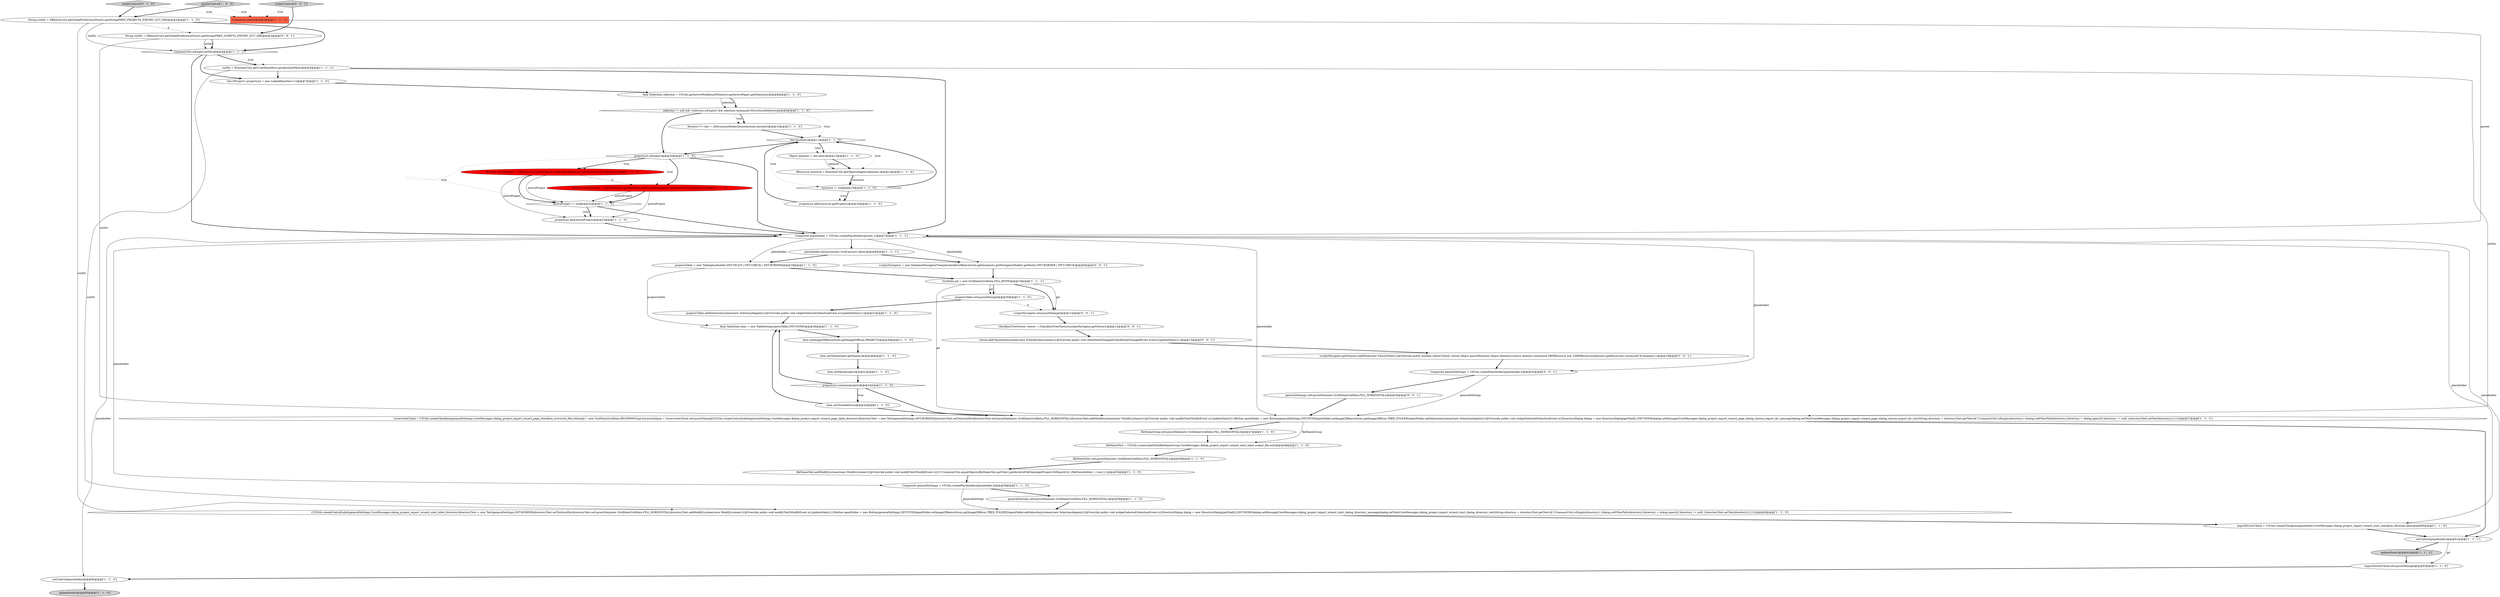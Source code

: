 digraph {
32 [style = filled, label = "generalSettings.setLayoutData(new GridData(GridData.FILL_HORIZONTAL))@@@59@@@['1', '1', '0']", fillcolor = white, shape = ellipse image = "AAA0AAABBB1BBB"];
5 [style = filled, label = "Composite generalSettings = UIUtils.createPlaceholder(placeholder,3)@@@58@@@['1', '1', '0']", fillcolor = white, shape = ellipse image = "AAA0AAABBB1BBB"];
42 [style = filled, label = "projectList.isEmpty()@@@20@@@['1', '1', '0']", fillcolor = white, shape = diamond image = "AAA0AAABBB1BBB"];
50 [style = filled, label = "viewer.addCheckStateListener(new ICheckStateListener(){@Override public void checkStateChanged(CheckStateChangedEvent event){updateState()}})@@@13@@@['0', '0', '1']", fillcolor = white, shape = ellipse image = "AAA0AAABBB3BBB"];
39 [style = filled, label = "String outDir = DBeaverCore.getGlobalPreferenceStore().getString(PREF_PROJECTS_EXPORT_OUT_DIR)@@@3@@@['1', '1', '0']", fillcolor = white, shape = ellipse image = "AAA0AAABBB1BBB"];
36 [style = filled, label = "fileNameText.addModifyListener(new ModifyListener(){@Override public void modifyText(ModifyEvent e){if (!CommonUtils.equalObjects(fileNameText.getText(),getArchiveFileName(getProjectsToExport()))) {fileNameEdited = true}}})@@@50@@@['1', '1', '0']", fillcolor = white, shape = ellipse image = "AAA0AAABBB1BBB"];
47 [style = filled, label = "generalSettings.setLayoutData(new GridData(GridData.FILL_HORIZONTAL))@@@26@@@['0', '0', '1']", fillcolor = white, shape = ellipse image = "AAA0AAABBB3BBB"];
7 [style = filled, label = "projectsTable = new Table(placeholder,SWT.MULTI | SWT.CHECK | SWT.BORDER)@@@28@@@['1', '1', '0']", fillcolor = white, shape = ellipse image = "AAA0AAABBB1BBB"];
11 [style = filled, label = "updateState()@@@95@@@['1', '1', '0']", fillcolor = lightgray, shape = ellipse image = "AAA0AAABBB1BBB"];
31 [style = filled, label = "IProject activeProject = DBeaverCore.getInstance().getProjectRegistry().getActiveProject()@@@21@@@['1', '0', '0']", fillcolor = red, shape = ellipse image = "AAA1AAABBB1BBB"];
4 [style = filled, label = "Composite parent@@@2@@@['1', '1', '1']", fillcolor = tomato, shape = box image = "AAA0AAABBB1BBB"];
41 [style = filled, label = "selection != null && !selection.isEmpty() && selection instanceof IStructuredSelection@@@9@@@['1', '1', '0']", fillcolor = white, shape = diamond image = "AAA0AAABBB1BBB"];
54 [style = filled, label = "String outDir = DBeaverCore.getGlobalPreferenceStore().getString(PREF_SCRIPTS_EXPORT_OUT_DIR)@@@3@@@['0', '0', '1']", fillcolor = white, shape = ellipse image = "AAA0AAABBB3BBB"];
12 [style = filled, label = "item.setText(project.getName())@@@40@@@['1', '1', '0']", fillcolor = white, shape = ellipse image = "AAA0AAABBB1BBB"];
51 [style = filled, label = "scriptsNavigator.getViewer().addFilter(new ViewerFilter(){@Override public boolean select(Viewer viewer,Object parentElement,Object element){return element instanceof DBNResource && ((DBNResource)element).getResource() instanceof IContainer}})@@@19@@@['0', '0', '1']", fillcolor = white, shape = ellipse image = "AAA0AAABBB3BBB"];
9 [style = filled, label = "resource != null@@@15@@@['1', '1', '0']", fillcolor = white, shape = diamond image = "AAA0AAABBB1BBB"];
34 [style = filled, label = "final ISelection selection = UIUtils.getActiveWorkbenchWindow().getActivePage().getSelection()@@@8@@@['1', '1', '0']", fillcolor = white, shape = ellipse image = "AAA0AAABBB1BBB"];
35 [style = filled, label = "activeProject != null@@@22@@@['1', '1', '0']", fillcolor = white, shape = diamond image = "AAA0AAABBB1BBB"];
13 [style = filled, label = "Object element = iter.next()@@@13@@@['1', '1', '0']", fillcolor = white, shape = ellipse image = "AAA0AAABBB1BBB"];
14 [style = filled, label = "{overwriteCheck = UIUtils.createCheckbox(generalSettings,CoreMessages.dialog_project_export_wizard_page_checkbox_overwrite_files,false)gd = new GridData(GridData.BEGINNING)gd.horizontalSpan = 3overwriteCheck.setLayoutData(gd)UIUtils.createControlLabel(generalSettings,CoreMessages.dialog_project_export_wizard_page_label_directory)directoryText = new Text(generalSettings,SWT.BORDER)directoryText.setText(outDir)directoryText.setLayoutData(new GridData(GridData.FILL_HORIZONTAL))directoryText.addModifyListener(new ModifyListener(){@Override public void modifyText(ModifyEvent e){updateState()}})Button openFolder = new Button(generalSettings,SWT.PUSH)openFolder.setImage(DBeaverIcons.getImage(DBIcon.TREE_FOLDER))openFolder.addSelectionListener(new SelectionAdapter(){@Override public void widgetSelected(SelectionEvent e){DirectoryDialog dialog = new DirectoryDialog(getShell(),SWT.NONE)dialog.setMessage(CoreMessages.dialog_project_export_wizard_page_dialog_choose_export_dir_message)dialog.setText(CoreMessages.dialog_project_export_wizard_page_dialog_choose_export_dir_text)String directory = directoryText.getText()if (!CommonUtils.isEmpty(directory)) {dialog.setFilterPath(directory)}directory = dialog.open()if (directory != null) {directoryText.setText(directory)}}})}@@@27@@@['1', '1', '1']", fillcolor = white, shape = ellipse image = "AAA0AAABBB1BBB"];
8 [style = filled, label = "item.setChecked(true)@@@43@@@['1', '1', '0']", fillcolor = white, shape = ellipse image = "AAA0AAABBB1BBB"];
22 [style = filled, label = "item.setImage(DBeaverIcons.getImage(DBIcon.PROJECT))@@@39@@@['1', '1', '0']", fillcolor = white, shape = ellipse image = "AAA0AAABBB1BBB"];
26 [style = filled, label = "Iterator<?> iter = ((IStructuredSelection)selection).iterator()@@@10@@@['1', '1', '0']", fillcolor = white, shape = ellipse image = "AAA0AAABBB1BBB"];
16 [style = filled, label = "fileNameText = UIUtils.createLabelText(fileNameGroup,CoreMessages.dialog_project_export_wizard_start_label_output_file,null)@@@48@@@['1', '1', '0']", fillcolor = white, shape = ellipse image = "AAA0AAABBB1BBB"];
53 [style = filled, label = "scriptsNavigator = new DatabaseNavigatorTree(placeholder,DBeaverCore.getInstance().getNavigatorModel().getRoot(),SWT.BORDER | SWT.CHECK)@@@9@@@['0', '0', '1']", fillcolor = white, shape = ellipse image = "AAA0AAABBB3BBB"];
37 [style = filled, label = "Composite placeholder = UIUtils.createPlaceholder(parent,1)@@@7@@@['1', '1', '1']", fillcolor = white, shape = ellipse image = "AAA0AAABBB1BBB"];
45 [style = filled, label = "IProject activeProject = DBWorkbench.getPlatform().getProjectManager().getActiveProject()@@@21@@@['0', '1', '0']", fillcolor = red, shape = ellipse image = "AAA1AAABBB2BBB"];
6 [style = filled, label = "IResource resource = RuntimeUtils.getObjectAdapter(element,)@@@14@@@['1', '1', '0']", fillcolor = white, shape = ellipse image = "AAA0AAABBB1BBB"];
44 [style = filled, label = "createControl['0', '1', '0']", fillcolor = lightgray, shape = diamond image = "AAA0AAABBB2BBB"];
3 [style = filled, label = "exportDriverCheck = UIUtils.createCheckbox(placeholder,CoreMessages.dialog_project_export_wizard_start_checkbox_libraries,false)@@@90@@@['1', '1', '0']", fillcolor = white, shape = ellipse image = "AAA0AAABBB1BBB"];
25 [style = filled, label = "projectsTable.addSelectionListener(new SelectionAdapter(){@Override public void widgetSelected(SelectionEvent e){updateState()}})@@@31@@@['1', '1', '0']", fillcolor = white, shape = ellipse image = "AAA0AAABBB1BBB"];
1 [style = filled, label = "GridData gd = new GridData(GridData.FILL_BOTH)@@@10@@@['1', '1', '1']", fillcolor = white, shape = ellipse image = "AAA0AAABBB1BBB"];
46 [style = filled, label = "Composite generalSettings = UIUtils.createPlaceholder(placeholder,3)@@@25@@@['0', '0', '1']", fillcolor = white, shape = ellipse image = "AAA0AAABBB3BBB"];
17 [style = filled, label = "{UIUtils.createControlLabel(generalSettings,CoreMessages.dialog_project_export_wizard_start_label_directory)directoryText = new Text(generalSettings,SWT.BORDER)directoryText.setText(outDir)directoryText.setLayoutData(new GridData(GridData.FILL_HORIZONTAL))directoryText.addModifyListener(new ModifyListener(){@Override public void modifyText(ModifyEvent e){updateState()}})Button openFolder = new Button(generalSettings,SWT.PUSH)openFolder.setImage(DBeaverIcons.getImage(DBIcon.TREE_FOLDER))openFolder.addSelectionListener(new SelectionAdapter(){@Override public void widgetSelected(SelectionEvent e){DirectoryDialog dialog = new DirectoryDialog(getShell(),SWT.NONE)dialog.setMessage(CoreMessages.dialog_project_export_wizard_start_dialog_directory_message)dialog.setText(CoreMessages.dialog_project_export_wizard_start_dialog_directory_text)String directory = directoryText.getText()if (!CommonUtils.isEmpty(directory)) {dialog.setFilterPath(directory)}directory = dialog.open()if (directory != null) {directoryText.setText(directory)}}})}@@@60@@@['1', '1', '0']", fillcolor = white, shape = ellipse image = "AAA0AAABBB1BBB"];
27 [style = filled, label = "exportDriverCheck.setLayoutData(gd)@@@93@@@['1', '1', '0']", fillcolor = white, shape = ellipse image = "AAA0AAABBB1BBB"];
29 [style = filled, label = "setControl(placeholder)@@@94@@@['1', '1', '0']", fillcolor = white, shape = ellipse image = "AAA0AAABBB1BBB"];
19 [style = filled, label = "outDir = RuntimeUtils.getUserHomeDir().getAbsolutePath()@@@5@@@['1', '1', '1']", fillcolor = white, shape = ellipse image = "AAA0AAABBB1BBB"];
52 [style = filled, label = "createControl['0', '0', '1']", fillcolor = lightgray, shape = diamond image = "AAA0AAABBB3BBB"];
10 [style = filled, label = "fileNameText.setLayoutData(new GridData(GridData.FILL_HORIZONTAL))@@@49@@@['1', '1', '0']", fillcolor = white, shape = ellipse image = "AAA0AAABBB1BBB"];
21 [style = filled, label = "Set<IProject> projectList = new LinkedHashSet<>()@@@7@@@['1', '1', '0']", fillcolor = white, shape = ellipse image = "AAA0AAABBB1BBB"];
28 [style = filled, label = "item.setData(project)@@@41@@@['1', '1', '0']", fillcolor = white, shape = ellipse image = "AAA0AAABBB1BBB"];
30 [style = filled, label = "CommonUtils.isEmpty(outDir)@@@4@@@['1', '1', '1']", fillcolor = white, shape = diamond image = "AAA0AAABBB1BBB"];
38 [style = filled, label = "projectList.contains(project)@@@42@@@['1', '1', '0']", fillcolor = white, shape = diamond image = "AAA0AAABBB1BBB"];
48 [style = filled, label = "scriptsNavigator.setLayoutData(gd)@@@11@@@['0', '0', '1']", fillcolor = white, shape = ellipse image = "AAA0AAABBB3BBB"];
2 [style = filled, label = "projectList.add(activeProject)@@@23@@@['1', '1', '0']", fillcolor = white, shape = ellipse image = "AAA0AAABBB1BBB"];
33 [style = filled, label = "projectList.add(resource.getProject())@@@16@@@['1', '1', '0']", fillcolor = white, shape = ellipse image = "AAA0AAABBB1BBB"];
0 [style = filled, label = "iter.hasNext()@@@11@@@['1', '1', '0']", fillcolor = white, shape = diamond image = "AAA0AAABBB1BBB"];
20 [style = filled, label = "projectsTable.setLayoutData(gd)@@@30@@@['1', '1', '0']", fillcolor = white, shape = ellipse image = "AAA0AAABBB1BBB"];
24 [style = filled, label = "updateState()@@@62@@@['1', '1', '1']", fillcolor = lightgray, shape = ellipse image = "AAA0AAABBB1BBB"];
18 [style = filled, label = "placeholder.setLayout(new GridLayout(1,false))@@@8@@@['1', '1', '1']", fillcolor = white, shape = ellipse image = "AAA0AAABBB1BBB"];
49 [style = filled, label = "CheckboxTreeViewer viewer = (CheckboxTreeViewer)scriptsNavigator.getViewer()@@@12@@@['0', '0', '1']", fillcolor = white, shape = ellipse image = "AAA0AAABBB3BBB"];
15 [style = filled, label = "fileNameGroup.setLayoutData(new GridData(GridData.FILL_HORIZONTAL))@@@47@@@['1', '1', '0']", fillcolor = white, shape = ellipse image = "AAA0AAABBB1BBB"];
40 [style = filled, label = "createControl['1', '0', '0']", fillcolor = lightgray, shape = diamond image = "AAA0AAABBB1BBB"];
23 [style = filled, label = "final TableItem item = new TableItem(projectsTable,SWT.NONE)@@@38@@@['1', '1', '0']", fillcolor = white, shape = ellipse image = "AAA0AAABBB1BBB"];
43 [style = filled, label = "setControl(placeholder)@@@61@@@['1', '1', '1']", fillcolor = white, shape = ellipse image = "AAA0AAABBB1BBB"];
45->2 [style = solid, label="activeProject"];
0->13 [style = bold, label=""];
42->45 [style = bold, label=""];
37->3 [style = solid, label="placeholder"];
54->30 [style = solid, label="outDir"];
28->38 [style = bold, label=""];
1->20 [style = bold, label=""];
37->5 [style = solid, label="placeholder"];
6->9 [style = solid, label="resource"];
37->14 [style = solid, label="placeholder"];
37->43 [style = solid, label="placeholder"];
0->6 [style = dotted, label="true"];
33->0 [style = bold, label=""];
45->35 [style = solid, label="activeProject"];
23->22 [style = bold, label=""];
37->53 [style = solid, label="placeholder"];
1->48 [style = solid, label="gd"];
31->35 [style = bold, label=""];
43->27 [style = solid, label="gd"];
34->41 [style = solid, label="selection"];
35->37 [style = bold, label=""];
5->17 [style = solid, label="generalSettings"];
35->2 [style = dotted, label="true"];
43->24 [style = bold, label=""];
38->8 [style = dotted, label="true"];
31->35 [style = solid, label="activeProject"];
45->35 [style = bold, label=""];
24->27 [style = bold, label=""];
7->23 [style = solid, label="projectsTable"];
9->33 [style = dotted, label="true"];
48->49 [style = bold, label=""];
7->1 [style = bold, label=""];
12->28 [style = bold, label=""];
8->23 [style = bold, label=""];
9->33 [style = bold, label=""];
0->42 [style = bold, label=""];
30->19 [style = dotted, label="true"];
42->31 [style = bold, label=""];
20->48 [style = dashed, label="0"];
20->25 [style = bold, label=""];
14->43 [style = bold, label=""];
41->0 [style = dotted, label="true"];
54->14 [style = solid, label="outDir"];
19->37 [style = bold, label=""];
39->30 [style = solid, label="outDir"];
19->14 [style = solid, label="outDir"];
30->19 [style = bold, label=""];
26->0 [style = bold, label=""];
44->4 [style = dotted, label="true"];
14->15 [style = bold, label=""];
1->20 [style = solid, label="gd"];
27->29 [style = bold, label=""];
37->46 [style = solid, label="placeholder"];
18->7 [style = bold, label=""];
31->2 [style = solid, label="activeProject"];
4->37 [style = solid, label="parent"];
42->45 [style = dotted, label="true"];
32->17 [style = bold, label=""];
29->11 [style = bold, label=""];
52->54 [style = bold, label=""];
19->17 [style = solid, label="outDir"];
42->37 [style = bold, label=""];
1->48 [style = bold, label=""];
21->34 [style = bold, label=""];
35->2 [style = bold, label=""];
40->4 [style = dotted, label="true"];
8->14 [style = bold, label=""];
46->14 [style = solid, label="generalSettings"];
49->50 [style = bold, label=""];
5->32 [style = bold, label=""];
30->21 [style = bold, label=""];
40->39 [style = bold, label=""];
1->14 [style = solid, label="gd"];
17->3 [style = bold, label=""];
53->1 [style = bold, label=""];
36->5 [style = bold, label=""];
38->8 [style = bold, label=""];
13->6 [style = bold, label=""];
13->6 [style = solid, label="element"];
0->9 [style = dotted, label="true"];
19->21 [style = bold, label=""];
39->54 [style = dashed, label="0"];
0->13 [style = dotted, label="true"];
9->0 [style = bold, label=""];
16->10 [style = bold, label=""];
25->23 [style = bold, label=""];
31->45 [style = dashed, label="0"];
38->23 [style = bold, label=""];
54->30 [style = bold, label=""];
18->53 [style = bold, label=""];
42->31 [style = dotted, label="true"];
34->41 [style = bold, label=""];
30->37 [style = bold, label=""];
15->16 [style = bold, label=""];
44->39 [style = bold, label=""];
46->47 [style = bold, label=""];
51->46 [style = bold, label=""];
39->17 [style = solid, label="outDir"];
38->14 [style = bold, label=""];
10->36 [style = bold, label=""];
39->30 [style = bold, label=""];
41->26 [style = dotted, label="true"];
22->12 [style = bold, label=""];
50->51 [style = bold, label=""];
14->16 [style = solid, label="fileNameGroup"];
37->18 [style = bold, label=""];
42->35 [style = dotted, label="true"];
37->29 [style = solid, label="placeholder"];
3->43 [style = bold, label=""];
41->26 [style = bold, label=""];
52->4 [style = dotted, label="true"];
6->9 [style = bold, label=""];
37->7 [style = solid, label="placeholder"];
2->37 [style = bold, label=""];
47->14 [style = bold, label=""];
41->42 [style = bold, label=""];
}
